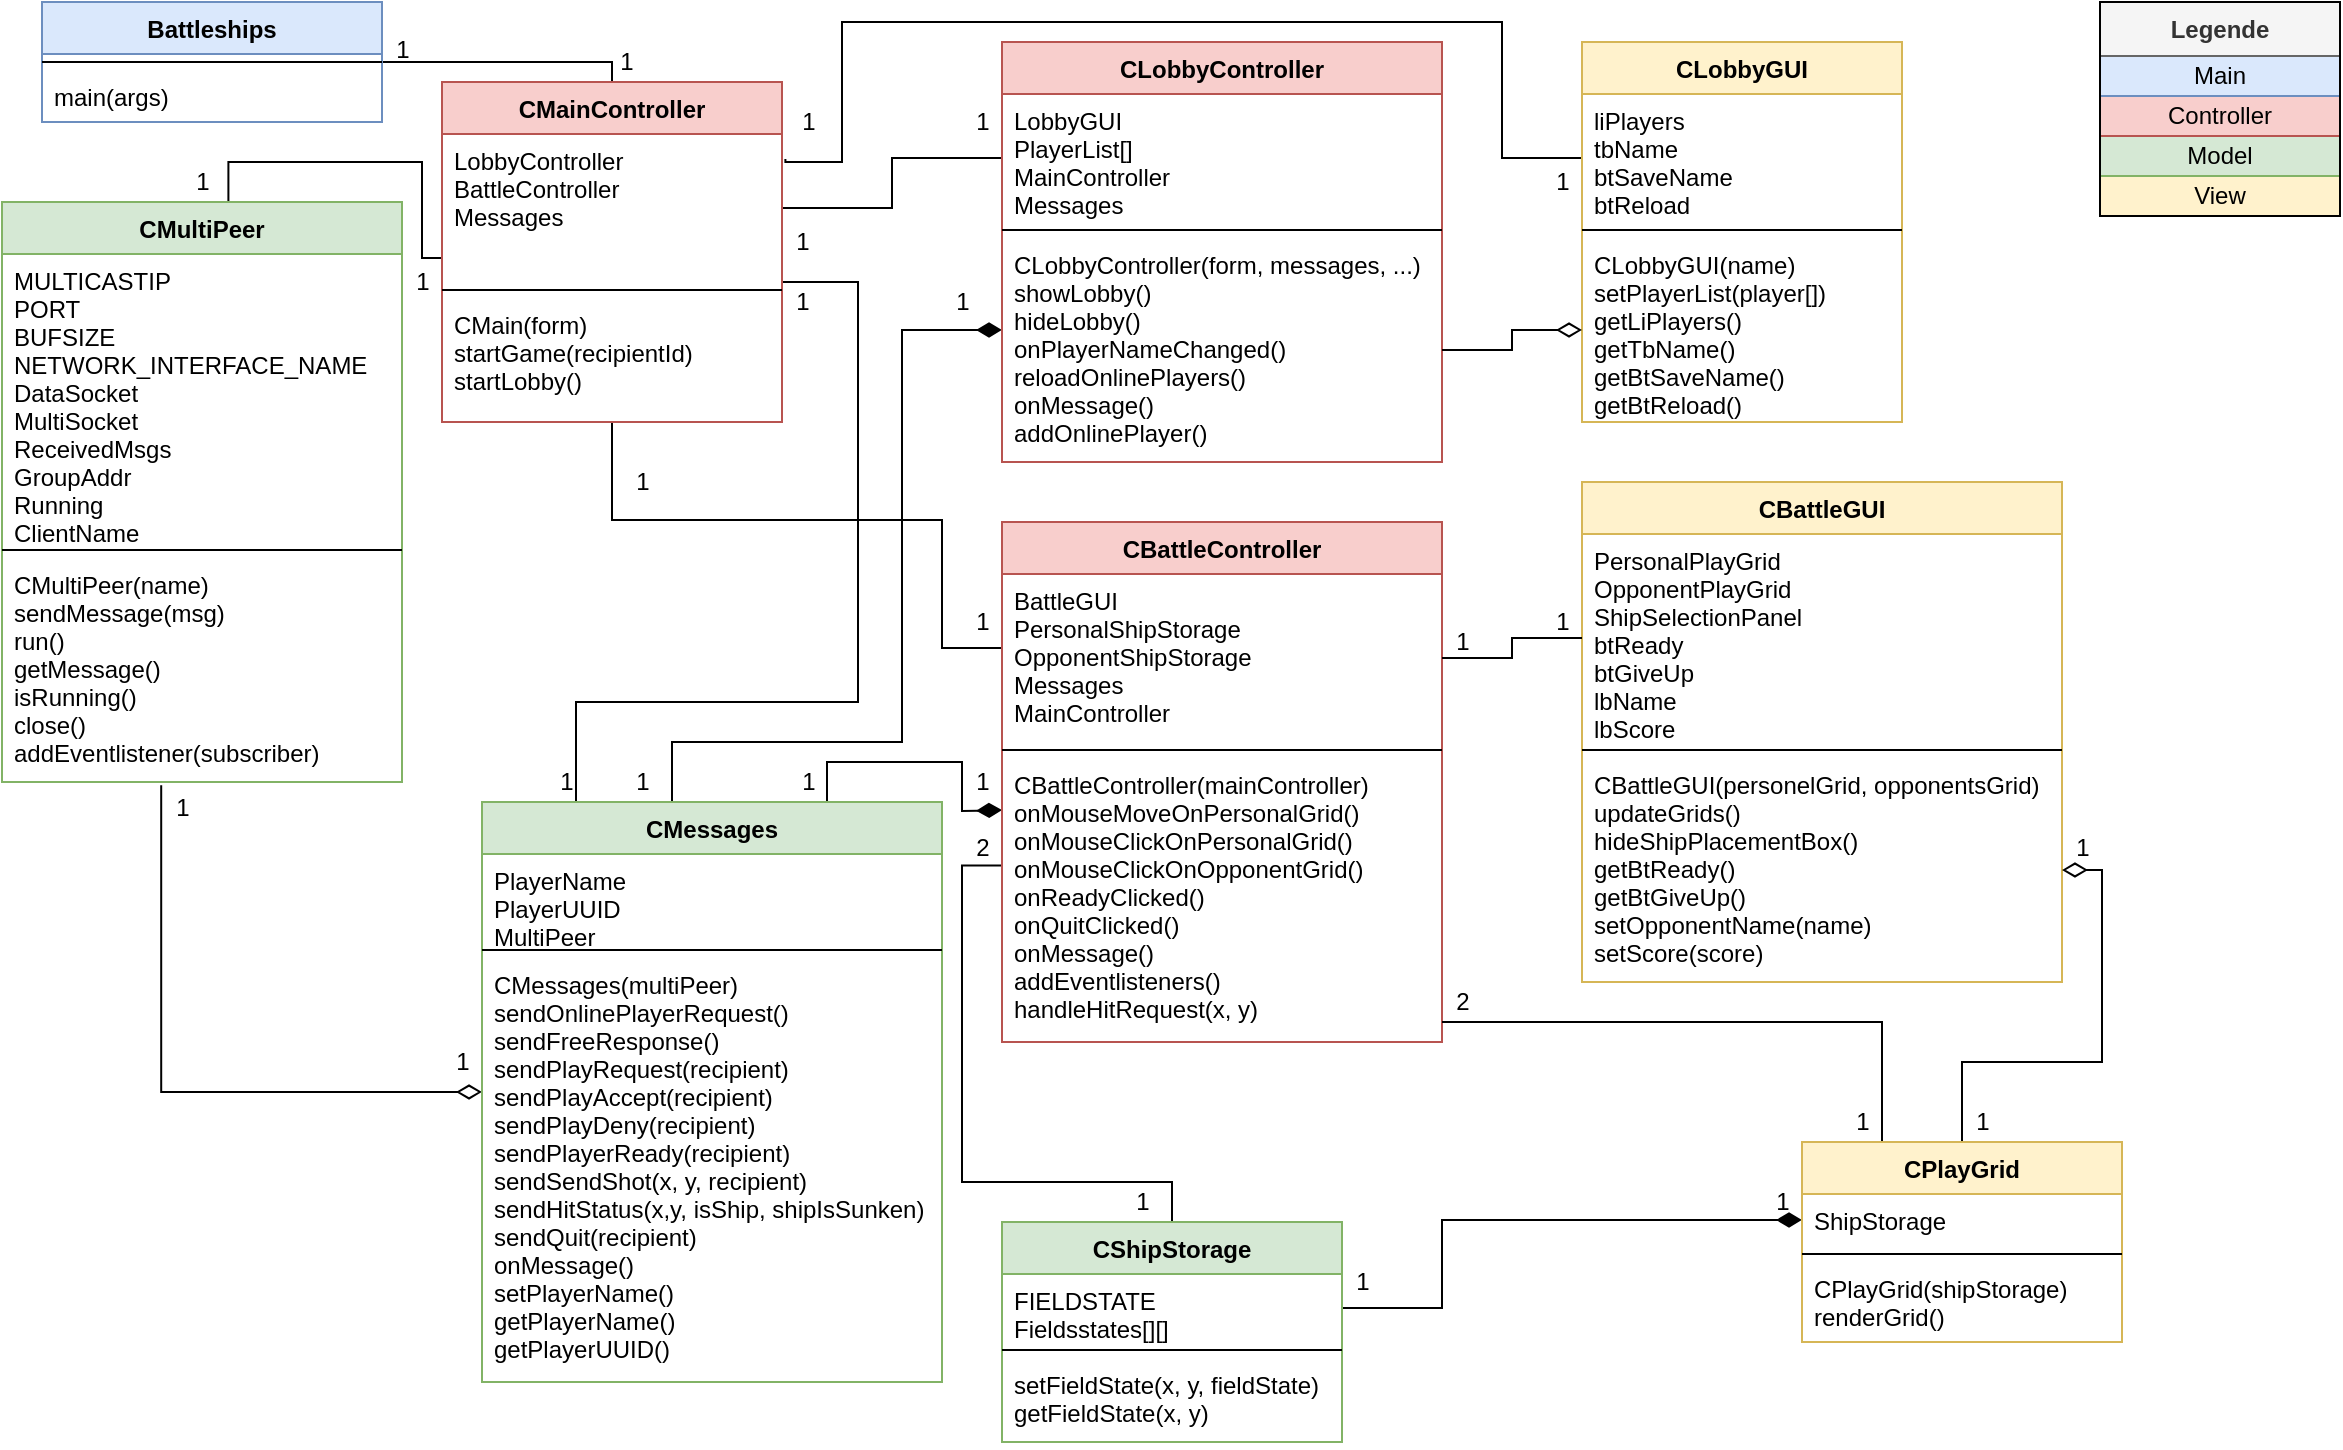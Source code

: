 <mxfile version="13.0.3" type="device"><diagram id="52naKJUQMt0zyPmTf_hZ" name="Page-1"><mxGraphModel dx="920" dy="948" grid="1" gridSize="10" guides="1" tooltips="1" connect="1" arrows="1" fold="1" page="1" pageScale="1" pageWidth="1169" pageHeight="827" math="0" shadow="0"><root><mxCell id="0"/><mxCell id="1" parent="0"/><mxCell id="8FXMDUf0vl_GdhdSnLxa-28" style="edgeStyle=orthogonalEdgeStyle;rounded=0;orthogonalLoop=1;jettySize=auto;html=1;entryX=0.5;entryY=0;entryDx=0;entryDy=0;endArrow=none;endFill=0;" parent="1" source="8FXMDUf0vl_GdhdSnLxa-1" target="8FXMDUf0vl_GdhdSnLxa-9" edge="1"><mxGeometry relative="1" as="geometry"><Array as="points"><mxPoint x="305" y="30"/></Array></mxGeometry></mxCell><mxCell id="8FXMDUf0vl_GdhdSnLxa-26" style="edgeStyle=orthogonalEdgeStyle;rounded=0;orthogonalLoop=1;jettySize=auto;html=1;endArrow=none;endFill=0;exitX=0.25;exitY=0;exitDx=0;exitDy=0;" parent="1" source="8FXMDUf0vl_GdhdSnLxa-17" target="8FXMDUf0vl_GdhdSnLxa-10" edge="1"><mxGeometry relative="1" as="geometry"><Array as="points"><mxPoint x="287" y="350"/><mxPoint x="428" y="350"/><mxPoint x="428" y="140"/></Array></mxGeometry></mxCell><mxCell id="8FXMDUf0vl_GdhdSnLxa-25" style="edgeStyle=orthogonalEdgeStyle;rounded=0;orthogonalLoop=1;jettySize=auto;html=1;entryX=0;entryY=0.5;entryDx=0;entryDy=0;endArrow=diamondThin;endFill=0;exitX=0.398;exitY=1.015;exitDx=0;exitDy=0;exitPerimeter=0;endSize=10;startSize=10;" parent="1" source="8FXMDUf0vl_GdhdSnLxa-24" target="8FXMDUf0vl_GdhdSnLxa-17" edge="1"><mxGeometry relative="1" as="geometry"><Array as="points"><mxPoint x="80" y="545"/></Array></mxGeometry></mxCell><mxCell id="1WBuU8ddZzjqaNH577Rd-5" style="edgeStyle=orthogonalEdgeStyle;rounded=0;orthogonalLoop=1;jettySize=auto;html=1;entryX=0;entryY=0.5;entryDx=0;entryDy=0;endArrow=none;endFill=0;" parent="1" source="8FXMDUf0vl_GdhdSnLxa-10" target="1WBuU8ddZzjqaNH577Rd-2" edge="1"><mxGeometry relative="1" as="geometry"/></mxCell><mxCell id="1WBuU8ddZzjqaNH577Rd-6" style="edgeStyle=orthogonalEdgeStyle;rounded=0;orthogonalLoop=1;jettySize=auto;html=1;endArrow=diamondThin;endFill=1;endSize=10;startSize=10;" parent="1" source="8FXMDUf0vl_GdhdSnLxa-17" target="1WBuU8ddZzjqaNH577Rd-4" edge="1"><mxGeometry relative="1" as="geometry"><Array as="points"><mxPoint x="335" y="370"/><mxPoint x="450" y="370"/><mxPoint x="450" y="164"/></Array></mxGeometry></mxCell><mxCell id="1WBuU8ddZzjqaNH577Rd-7" style="edgeStyle=orthogonalEdgeStyle;rounded=0;orthogonalLoop=1;jettySize=auto;html=1;endArrow=none;endFill=0;exitX=1.01;exitY=0.169;exitDx=0;exitDy=0;exitPerimeter=0;" parent="1" source="8FXMDUf0vl_GdhdSnLxa-10" target="8FXMDUf0vl_GdhdSnLxa-30" edge="1"><mxGeometry relative="1" as="geometry"><Array as="points"><mxPoint x="420" y="80"/><mxPoint x="420" y="10"/><mxPoint x="750" y="10"/><mxPoint x="750" y="78"/></Array></mxGeometry></mxCell><mxCell id="1WBuU8ddZzjqaNH577Rd-12" style="edgeStyle=orthogonalEdgeStyle;rounded=0;orthogonalLoop=1;jettySize=auto;html=1;entryX=0.566;entryY=-0.001;entryDx=0;entryDy=0;entryPerimeter=0;endArrow=none;endFill=0;" parent="1" source="8FXMDUf0vl_GdhdSnLxa-10" target="8FXMDUf0vl_GdhdSnLxa-21" edge="1"><mxGeometry relative="1" as="geometry"><Array as="points"><mxPoint x="210" y="128"/><mxPoint x="210" y="80"/><mxPoint x="113" y="80"/></Array></mxGeometry></mxCell><mxCell id="1WBuU8ddZzjqaNH577Rd-13" value="1" style="text;html=1;align=center;verticalAlign=middle;resizable=0;points=[];autosize=1;" parent="1" vertex="1"><mxGeometry x="190" y="14" width="20" height="20" as="geometry"/></mxCell><mxCell id="1WBuU8ddZzjqaNH577Rd-14" value="1" style="text;html=1;align=center;verticalAlign=middle;resizable=0;points=[];autosize=1;" parent="1" vertex="1"><mxGeometry x="302" y="20" width="20" height="20" as="geometry"/></mxCell><mxCell id="1WBuU8ddZzjqaNH577Rd-15" value="1" style="text;html=1;align=center;verticalAlign=middle;resizable=0;points=[];autosize=1;" parent="1" vertex="1"><mxGeometry x="390" y="110" width="20" height="20" as="geometry"/></mxCell><mxCell id="1WBuU8ddZzjqaNH577Rd-17" value="1" style="text;html=1;align=center;verticalAlign=middle;resizable=0;points=[];autosize=1;" parent="1" vertex="1"><mxGeometry x="480" y="50" width="20" height="20" as="geometry"/></mxCell><mxCell id="1WBuU8ddZzjqaNH577Rd-18" value="1" style="text;html=1;align=center;verticalAlign=middle;resizable=0;points=[];autosize=1;" parent="1" vertex="1"><mxGeometry x="200" y="130" width="20" height="20" as="geometry"/></mxCell><mxCell id="1WBuU8ddZzjqaNH577Rd-19" value="1" style="text;html=1;align=center;verticalAlign=middle;resizable=0;points=[];autosize=1;" parent="1" vertex="1"><mxGeometry x="90" y="80" width="20" height="20" as="geometry"/></mxCell><mxCell id="1WBuU8ddZzjqaNH577Rd-20" value="1" style="text;html=1;align=center;verticalAlign=middle;resizable=0;points=[];autosize=1;" parent="1" vertex="1"><mxGeometry x="80" y="393" width="20" height="20" as="geometry"/></mxCell><mxCell id="1WBuU8ddZzjqaNH577Rd-21" value="1" style="text;html=1;align=center;verticalAlign=middle;resizable=0;points=[];autosize=1;" parent="1" vertex="1"><mxGeometry x="220" y="520" width="20" height="20" as="geometry"/></mxCell><mxCell id="1WBuU8ddZzjqaNH577Rd-22" value="1" style="text;html=1;align=center;verticalAlign=middle;resizable=0;points=[];autosize=1;" parent="1" vertex="1"><mxGeometry x="272" y="380" width="20" height="20" as="geometry"/></mxCell><mxCell id="1WBuU8ddZzjqaNH577Rd-23" value="1" style="text;html=1;align=center;verticalAlign=middle;resizable=0;points=[];autosize=1;" parent="1" vertex="1"><mxGeometry x="390" y="140" width="20" height="20" as="geometry"/></mxCell><mxCell id="1WBuU8ddZzjqaNH577Rd-24" value="1" style="text;html=1;align=center;verticalAlign=middle;resizable=0;points=[];autosize=1;" parent="1" vertex="1"><mxGeometry x="470" y="140" width="20" height="20" as="geometry"/></mxCell><mxCell id="1WBuU8ddZzjqaNH577Rd-25" value="1" style="text;html=1;align=center;verticalAlign=middle;resizable=0;points=[];autosize=1;" parent="1" vertex="1"><mxGeometry x="310" y="380" width="20" height="20" as="geometry"/></mxCell><mxCell id="1WBuU8ddZzjqaNH577Rd-26" style="edgeStyle=orthogonalEdgeStyle;rounded=0;orthogonalLoop=1;jettySize=auto;html=1;entryX=0;entryY=0.5;entryDx=0;entryDy=0;endArrow=none;endFill=0;" parent="1" source="8FXMDUf0vl_GdhdSnLxa-12" target="1WBuU8ddZzjqaNH577Rd-9" edge="1"><mxGeometry relative="1" as="geometry"><Array as="points"><mxPoint x="305" y="259"/><mxPoint x="470" y="259"/><mxPoint x="470" y="323"/></Array></mxGeometry></mxCell><mxCell id="1WBuU8ddZzjqaNH577Rd-27" style="edgeStyle=orthogonalEdgeStyle;rounded=0;orthogonalLoop=1;jettySize=auto;html=1;entryX=0.75;entryY=0;entryDx=0;entryDy=0;endArrow=none;endFill=0;startArrow=diamondThin;startFill=1;endSize=10;startSize=10;" parent="1" target="8FXMDUf0vl_GdhdSnLxa-17" edge="1"><mxGeometry relative="1" as="geometry"><mxPoint x="500" y="404.034" as="sourcePoint"/></mxGeometry></mxCell><mxCell id="1WBuU8ddZzjqaNH577Rd-28" value="1" style="text;html=1;align=center;verticalAlign=middle;resizable=0;points=[];autosize=1;" parent="1" vertex="1"><mxGeometry x="480" y="380" width="20" height="20" as="geometry"/></mxCell><mxCell id="1WBuU8ddZzjqaNH577Rd-31" value="1" style="text;html=1;align=center;verticalAlign=middle;resizable=0;points=[];autosize=1;" parent="1" vertex="1"><mxGeometry x="393" y="380" width="20" height="20" as="geometry"/></mxCell><mxCell id="1WBuU8ddZzjqaNH577Rd-32" value="1" style="text;html=1;align=center;verticalAlign=middle;resizable=0;points=[];autosize=1;" parent="1" vertex="1"><mxGeometry x="310" y="230" width="20" height="20" as="geometry"/></mxCell><mxCell id="1WBuU8ddZzjqaNH577Rd-33" value="1" style="text;html=1;align=center;verticalAlign=middle;resizable=0;points=[];autosize=1;" parent="1" vertex="1"><mxGeometry x="480" y="300" width="20" height="20" as="geometry"/></mxCell><mxCell id="1WBuU8ddZzjqaNH577Rd-35" style="edgeStyle=orthogonalEdgeStyle;rounded=0;orthogonalLoop=1;jettySize=auto;html=1;entryX=1;entryY=0.94;entryDx=0;entryDy=0;entryPerimeter=0;startArrow=none;startFill=0;endArrow=none;endFill=0;" parent="1" source="8FXMDUf0vl_GdhdSnLxa-13" target="1WBuU8ddZzjqaNH577Rd-51" edge="1"><mxGeometry relative="1" as="geometry"><mxPoint x="602.74" y="460" as="targetPoint"/><Array as="points"><mxPoint x="585" y="590"/><mxPoint x="480" y="590"/><mxPoint x="480" y="432"/></Array></mxGeometry></mxCell><mxCell id="1WBuU8ddZzjqaNH577Rd-38" value="1" style="text;html=1;align=center;verticalAlign=middle;resizable=0;points=[];autosize=1;" parent="1" vertex="1"><mxGeometry x="560" y="590" width="20" height="20" as="geometry"/></mxCell><mxCell id="8FXMDUf0vl_GdhdSnLxa-1" value="Battleships" style="swimlane;fontStyle=1;align=center;verticalAlign=top;childLayout=stackLayout;horizontal=1;startSize=26;horizontalStack=0;resizeParent=1;resizeParentMax=0;resizeLast=0;collapsible=1;marginBottom=0;fillColor=#dae8fc;strokeColor=#6c8ebf;" parent="1" vertex="1"><mxGeometry x="20" width="170" height="60" as="geometry"/></mxCell><mxCell id="8FXMDUf0vl_GdhdSnLxa-3" value="" style="line;strokeWidth=1;fillColor=none;align=left;verticalAlign=middle;spacingTop=-1;spacingLeft=3;spacingRight=3;rotatable=0;labelPosition=right;points=[];portConstraint=eastwest;" parent="8FXMDUf0vl_GdhdSnLxa-1" vertex="1"><mxGeometry y="26" width="170" height="8" as="geometry"/></mxCell><mxCell id="8FXMDUf0vl_GdhdSnLxa-4" value="main(args)" style="text;strokeColor=none;fillColor=none;align=left;verticalAlign=top;spacingLeft=4;spacingRight=4;overflow=hidden;rotatable=0;points=[[0,0.5],[1,0.5]];portConstraint=eastwest;" parent="8FXMDUf0vl_GdhdSnLxa-1" vertex="1"><mxGeometry y="34" width="170" height="26" as="geometry"/></mxCell><mxCell id="8FXMDUf0vl_GdhdSnLxa-9" value="CMainController" style="swimlane;fontStyle=1;align=center;verticalAlign=top;childLayout=stackLayout;horizontal=1;startSize=26;horizontalStack=0;resizeParent=1;resizeParentMax=0;resizeLast=0;collapsible=1;marginBottom=0;fillColor=#f8cecc;strokeColor=#b85450;" parent="1" vertex="1"><mxGeometry x="220" y="40" width="170" height="170" as="geometry"/></mxCell><mxCell id="8FXMDUf0vl_GdhdSnLxa-10" value="LobbyController&#10;BattleController&#10;Messages" style="text;strokeColor=none;fillColor=none;align=left;verticalAlign=top;spacingLeft=4;spacingRight=4;overflow=hidden;rotatable=0;points=[[0,0.5],[1,0.5]];portConstraint=eastwest;" parent="8FXMDUf0vl_GdhdSnLxa-9" vertex="1"><mxGeometry y="26" width="170" height="74" as="geometry"/></mxCell><mxCell id="8FXMDUf0vl_GdhdSnLxa-11" value="" style="line;strokeWidth=1;fillColor=none;align=left;verticalAlign=middle;spacingTop=-1;spacingLeft=3;spacingRight=3;rotatable=0;labelPosition=right;points=[];portConstraint=eastwest;" parent="8FXMDUf0vl_GdhdSnLxa-9" vertex="1"><mxGeometry y="100" width="170" height="8" as="geometry"/></mxCell><mxCell id="8FXMDUf0vl_GdhdSnLxa-12" value="CMain(form)&#10;startGame(recipientId)&#10;startLobby()" style="text;strokeColor=none;fillColor=none;align=left;verticalAlign=top;spacingLeft=4;spacingRight=4;overflow=hidden;rotatable=0;points=[[0,0.5],[1,0.5]];portConstraint=eastwest;" parent="8FXMDUf0vl_GdhdSnLxa-9" vertex="1"><mxGeometry y="108" width="170" height="62" as="geometry"/></mxCell><mxCell id="8FXMDUf0vl_GdhdSnLxa-29" value="CLobbyGUI" style="swimlane;fontStyle=1;align=center;verticalAlign=top;childLayout=stackLayout;horizontal=1;startSize=26;horizontalStack=0;resizeParent=1;resizeParentMax=0;resizeLast=0;collapsible=1;marginBottom=0;fillColor=#fff2cc;strokeColor=#d6b656;" parent="1" vertex="1"><mxGeometry x="790" y="20" width="160" height="190" as="geometry"/></mxCell><mxCell id="8FXMDUf0vl_GdhdSnLxa-30" value="liPlayers&#10;tbName&#10;btSaveName&#10;btReload" style="text;strokeColor=none;fillColor=none;align=left;verticalAlign=top;spacingLeft=4;spacingRight=4;overflow=hidden;rotatable=0;points=[[0,0.5],[1,0.5]];portConstraint=eastwest;" parent="8FXMDUf0vl_GdhdSnLxa-29" vertex="1"><mxGeometry y="26" width="160" height="64" as="geometry"/></mxCell><mxCell id="8FXMDUf0vl_GdhdSnLxa-31" value="" style="line;strokeWidth=1;fillColor=none;align=left;verticalAlign=middle;spacingTop=-1;spacingLeft=3;spacingRight=3;rotatable=0;labelPosition=right;points=[];portConstraint=eastwest;" parent="8FXMDUf0vl_GdhdSnLxa-29" vertex="1"><mxGeometry y="90" width="160" height="8" as="geometry"/></mxCell><mxCell id="8FXMDUf0vl_GdhdSnLxa-32" value="CLobbyGUI(name)&#10;setPlayerList(player[])&#10;getLiPlayers()&#10;getTbName()&#10;getBtSaveName()&#10;getBtReload()" style="text;strokeColor=none;fillColor=none;align=left;verticalAlign=top;spacingLeft=4;spacingRight=4;overflow=hidden;rotatable=0;points=[[0,0.5],[1,0.5]];portConstraint=eastwest;" parent="8FXMDUf0vl_GdhdSnLxa-29" vertex="1"><mxGeometry y="98" width="160" height="92" as="geometry"/></mxCell><mxCell id="1WBuU8ddZzjqaNH577Rd-1" value="CLobbyController" style="swimlane;fontStyle=1;align=center;verticalAlign=top;childLayout=stackLayout;horizontal=1;startSize=26;horizontalStack=0;resizeParent=1;resizeParentMax=0;resizeLast=0;collapsible=1;marginBottom=0;fillColor=#f8cecc;strokeColor=#b85450;" parent="1" vertex="1"><mxGeometry x="500" y="20" width="220" height="210" as="geometry"/></mxCell><mxCell id="1WBuU8ddZzjqaNH577Rd-2" value="LobbyGUI&#10;PlayerList[]&#10;MainController&#10;Messages" style="text;strokeColor=none;fillColor=none;align=left;verticalAlign=top;spacingLeft=4;spacingRight=4;overflow=hidden;rotatable=0;points=[[0,0.5],[1,0.5]];portConstraint=eastwest;" parent="1WBuU8ddZzjqaNH577Rd-1" vertex="1"><mxGeometry y="26" width="220" height="64" as="geometry"/></mxCell><mxCell id="1WBuU8ddZzjqaNH577Rd-3" value="" style="line;strokeWidth=1;fillColor=none;align=left;verticalAlign=middle;spacingTop=-1;spacingLeft=3;spacingRight=3;rotatable=0;labelPosition=right;points=[];portConstraint=eastwest;" parent="1WBuU8ddZzjqaNH577Rd-1" vertex="1"><mxGeometry y="90" width="220" height="8" as="geometry"/></mxCell><mxCell id="1WBuU8ddZzjqaNH577Rd-4" value="CLobbyController(form, messages, ...)&#10;showLobby()&#10;hideLobby()&#10;onPlayerNameChanged()&#10;reloadOnlinePlayers()&#10;onMessage()&#10;addOnlinePlayer()" style="text;strokeColor=none;fillColor=none;align=left;verticalAlign=top;spacingLeft=4;spacingRight=4;overflow=hidden;rotatable=0;points=[[0,0.5],[1,0.5]];portConstraint=eastwest;" parent="1WBuU8ddZzjqaNH577Rd-1" vertex="1"><mxGeometry y="98" width="220" height="112" as="geometry"/></mxCell><mxCell id="1WBuU8ddZzjqaNH577Rd-8" value="CBattleController" style="swimlane;fontStyle=1;align=center;verticalAlign=top;childLayout=stackLayout;horizontal=1;startSize=26;horizontalStack=0;resizeParent=1;resizeParentMax=0;resizeLast=0;collapsible=1;marginBottom=0;fillColor=#f8cecc;strokeColor=#b85450;" parent="1" vertex="1"><mxGeometry x="500" y="260" width="220" height="260" as="geometry"/></mxCell><mxCell id="1WBuU8ddZzjqaNH577Rd-9" value="BattleGUI&#10;PersonalShipStorage&#10;OpponentShipStorage&#10;Messages&#10;MainController" style="text;strokeColor=none;fillColor=none;align=left;verticalAlign=top;spacingLeft=4;spacingRight=4;overflow=hidden;rotatable=0;points=[[0,0.5],[1,0.5]];portConstraint=eastwest;" parent="1WBuU8ddZzjqaNH577Rd-8" vertex="1"><mxGeometry y="26" width="220" height="84" as="geometry"/></mxCell><mxCell id="1WBuU8ddZzjqaNH577Rd-10" value="" style="line;strokeWidth=1;fillColor=none;align=left;verticalAlign=middle;spacingTop=-1;spacingLeft=3;spacingRight=3;rotatable=0;labelPosition=right;points=[];portConstraint=eastwest;" parent="1WBuU8ddZzjqaNH577Rd-8" vertex="1"><mxGeometry y="110" width="220" height="8" as="geometry"/></mxCell><mxCell id="1WBuU8ddZzjqaNH577Rd-43" value="CBattleController(mainController)&#10;onMouseMoveOnPersonalGrid()&#10;onMouseClickOnPersonalGrid()&#10;onMouseClickOnOpponentGrid()&#10;onReadyClicked()&#10;onQuitClicked()&#10;onMessage()&#10;addEventlisteners()&#10;handleHitRequest(x, y)" style="text;strokeColor=none;fillColor=none;align=left;verticalAlign=top;spacingLeft=4;spacingRight=4;overflow=hidden;rotatable=0;points=[[0,0.5],[1,0.5]];portConstraint=eastwest;" parent="1WBuU8ddZzjqaNH577Rd-8" vertex="1"><mxGeometry y="118" width="220" height="142" as="geometry"/></mxCell><mxCell id="8FXMDUf0vl_GdhdSnLxa-21" value="CMultiPeer" style="swimlane;fontStyle=1;align=center;verticalAlign=top;childLayout=stackLayout;horizontal=1;startSize=26;horizontalStack=0;resizeParent=1;resizeParentMax=0;resizeLast=0;collapsible=1;marginBottom=0;fillColor=#d5e8d4;strokeColor=#82b366;" parent="1" vertex="1"><mxGeometry y="100" width="200" height="290" as="geometry"/></mxCell><mxCell id="8FXMDUf0vl_GdhdSnLxa-22" value="MULTICASTIP&#10;PORT&#10;BUFSIZE&#10;NETWORK_INTERFACE_NAME&#10;DataSocket&#10;MultiSocket&#10;ReceivedMsgs&#10;GroupAddr&#10;Running&#10;ClientName" style="text;strokeColor=none;fillColor=none;align=left;verticalAlign=top;spacingLeft=4;spacingRight=4;overflow=hidden;rotatable=0;points=[[0,0.5],[1,0.5]];portConstraint=eastwest;" parent="8FXMDUf0vl_GdhdSnLxa-21" vertex="1"><mxGeometry y="26" width="200" height="144" as="geometry"/></mxCell><mxCell id="8FXMDUf0vl_GdhdSnLxa-23" value="" style="line;strokeWidth=1;fillColor=none;align=left;verticalAlign=middle;spacingTop=-1;spacingLeft=3;spacingRight=3;rotatable=0;labelPosition=right;points=[];portConstraint=eastwest;" parent="8FXMDUf0vl_GdhdSnLxa-21" vertex="1"><mxGeometry y="170" width="200" height="8" as="geometry"/></mxCell><mxCell id="8FXMDUf0vl_GdhdSnLxa-24" value="CMultiPeer(name)&#10;sendMessage(msg)&#10;run()&#10;getMessage()&#10;isRunning()&#10;close()&#10;addEventlistener(subscriber)" style="text;strokeColor=none;fillColor=none;align=left;verticalAlign=top;spacingLeft=4;spacingRight=4;overflow=hidden;rotatable=0;points=[[0,0.5],[1,0.5]];portConstraint=eastwest;" parent="8FXMDUf0vl_GdhdSnLxa-21" vertex="1"><mxGeometry y="178" width="200" height="112" as="geometry"/></mxCell><mxCell id="8FXMDUf0vl_GdhdSnLxa-17" value="CMessages" style="swimlane;fontStyle=1;align=center;verticalAlign=top;childLayout=stackLayout;horizontal=1;startSize=26;horizontalStack=0;resizeParent=1;resizeParentMax=0;resizeLast=0;collapsible=1;marginBottom=0;fillColor=#d5e8d4;strokeColor=#82b366;" parent="1" vertex="1"><mxGeometry x="240" y="400" width="230" height="290" as="geometry"/></mxCell><mxCell id="8FXMDUf0vl_GdhdSnLxa-18" value="PlayerName&#10;PlayerUUID&#10;MultiPeer" style="text;strokeColor=none;fillColor=none;align=left;verticalAlign=top;spacingLeft=4;spacingRight=4;overflow=hidden;rotatable=0;points=[[0,0.5],[1,0.5]];portConstraint=eastwest;" parent="8FXMDUf0vl_GdhdSnLxa-17" vertex="1"><mxGeometry y="26" width="230" height="44" as="geometry"/></mxCell><mxCell id="8FXMDUf0vl_GdhdSnLxa-19" value="" style="line;strokeWidth=1;fillColor=none;align=left;verticalAlign=middle;spacingTop=-1;spacingLeft=3;spacingRight=3;rotatable=0;labelPosition=right;points=[];portConstraint=eastwest;" parent="8FXMDUf0vl_GdhdSnLxa-17" vertex="1"><mxGeometry y="70" width="230" height="8" as="geometry"/></mxCell><mxCell id="8FXMDUf0vl_GdhdSnLxa-20" value="CMessages(multiPeer)&#10;sendOnlinePlayerRequest()&#10;sendFreeResponse()&#10;sendPlayRequest(recipient)&#10;sendPlayAccept(recipient)&#10;sendPlayDeny(recipient)&#10;sendPlayerReady(recipient)&#10;sendSendShot(x, y, recipient)&#10;sendHitStatus(x,y, isShip, shipIsSunken)&#10;sendQuit(recipient)&#10;onMessage()&#10;setPlayerName()&#10;getPlayerName()&#10;getPlayerUUID()" style="text;strokeColor=none;fillColor=none;align=left;verticalAlign=top;spacingLeft=4;spacingRight=4;overflow=hidden;rotatable=0;points=[[0,0.5],[1,0.5]];portConstraint=eastwest;" parent="8FXMDUf0vl_GdhdSnLxa-17" vertex="1"><mxGeometry y="78" width="230" height="212" as="geometry"/></mxCell><mxCell id="8FXMDUf0vl_GdhdSnLxa-33" value="CBattleGUI" style="swimlane;fontStyle=1;align=center;verticalAlign=top;childLayout=stackLayout;horizontal=1;startSize=26;horizontalStack=0;resizeParent=1;resizeParentMax=0;resizeLast=0;collapsible=1;marginBottom=0;fillColor=#fff2cc;strokeColor=#d6b656;" parent="1" vertex="1"><mxGeometry x="790" y="240" width="240" height="250" as="geometry"><mxRectangle x="790" y="240" width="100" height="26" as="alternateBounds"/></mxGeometry></mxCell><mxCell id="8FXMDUf0vl_GdhdSnLxa-34" value="PersonalPlayGrid&#10;OpponentPlayGrid&#10;ShipSelectionPanel&#10;btReady&#10;btGiveUp&#10;lbName&#10;lbScore" style="text;strokeColor=none;fillColor=none;align=left;verticalAlign=top;spacingLeft=4;spacingRight=4;overflow=hidden;rotatable=0;points=[[0,0.5],[1,0.5]];portConstraint=eastwest;" parent="8FXMDUf0vl_GdhdSnLxa-33" vertex="1"><mxGeometry y="26" width="240" height="104" as="geometry"/></mxCell><mxCell id="8FXMDUf0vl_GdhdSnLxa-35" value="" style="line;strokeWidth=1;fillColor=none;align=left;verticalAlign=middle;spacingTop=-1;spacingLeft=3;spacingRight=3;rotatable=0;labelPosition=right;points=[];portConstraint=eastwest;" parent="8FXMDUf0vl_GdhdSnLxa-33" vertex="1"><mxGeometry y="130" width="240" height="8" as="geometry"/></mxCell><mxCell id="8FXMDUf0vl_GdhdSnLxa-36" value="CBattleGUI(personelGrid, opponentsGrid)&#10;updateGrids()&#10;hideShipPlacementBox()&#10;getBtReady()&#10;getBtGiveUp()&#10;setOpponentName(name)&#10;setScore(score)" style="text;strokeColor=none;fillColor=none;align=left;verticalAlign=top;spacingLeft=4;spacingRight=4;overflow=hidden;rotatable=0;points=[[0,0.5],[1,0.5]];portConstraint=eastwest;" parent="8FXMDUf0vl_GdhdSnLxa-33" vertex="1"><mxGeometry y="138" width="240" height="112" as="geometry"/></mxCell><mxCell id="1WBuU8ddZzjqaNH577Rd-45" value="View" style="rounded=0;whiteSpace=wrap;html=1;fillColor=#fff2cc;strokeColor=#d6b656;" parent="1" vertex="1"><mxGeometry x="1049" y="87" width="120" height="20" as="geometry"/></mxCell><mxCell id="1WBuU8ddZzjqaNH577Rd-46" value="Model" style="rounded=0;whiteSpace=wrap;html=1;fillColor=#d5e8d4;strokeColor=#82b366;" parent="1" vertex="1"><mxGeometry x="1049" y="67" width="120" height="20" as="geometry"/></mxCell><mxCell id="1WBuU8ddZzjqaNH577Rd-47" value="Controller" style="rounded=0;whiteSpace=wrap;html=1;fillColor=#f8cecc;strokeColor=#b85450;" parent="1" vertex="1"><mxGeometry x="1049" y="47" width="120" height="20" as="geometry"/></mxCell><mxCell id="1WBuU8ddZzjqaNH577Rd-48" value="Main" style="rounded=0;whiteSpace=wrap;html=1;fillColor=#dae8fc;strokeColor=#6c8ebf;" parent="1" vertex="1"><mxGeometry x="1049" y="27" width="120" height="20" as="geometry"/></mxCell><mxCell id="1WBuU8ddZzjqaNH577Rd-49" value="&lt;b&gt;Legende&lt;/b&gt;" style="rounded=0;whiteSpace=wrap;html=1;fillColor=#f5f5f5;strokeColor=#666666;fontColor=#333333;" parent="1" vertex="1"><mxGeometry x="1049" width="120" height="27" as="geometry"/></mxCell><mxCell id="1WBuU8ddZzjqaNH577Rd-50" style="edgeStyle=orthogonalEdgeStyle;rounded=0;orthogonalLoop=1;jettySize=auto;html=1;startArrow=none;startFill=0;endArrow=diamondThin;endFill=1;entryX=0;entryY=0.5;entryDx=0;entryDy=0;endSize=10;startSize=10;exitX=1;exitY=0.5;exitDx=0;exitDy=0;" parent="1" source="8FXMDUf0vl_GdhdSnLxa-14" target="1WBuU8ddZzjqaNH577Rd-40" edge="1"><mxGeometry relative="1" as="geometry"><Array as="points"><mxPoint x="720" y="653"/><mxPoint x="720" y="609"/></Array></mxGeometry></mxCell><mxCell id="m4Tj_-2fwnqZtC3yEqmE-5" style="edgeStyle=orthogonalEdgeStyle;rounded=0;orthogonalLoop=1;jettySize=auto;html=1;entryX=1;entryY=0.5;entryDx=0;entryDy=0;endArrow=diamondThin;endFill=0;startSize=10;strokeWidth=1;endSize=10;" parent="1" source="1WBuU8ddZzjqaNH577Rd-39" target="8FXMDUf0vl_GdhdSnLxa-36" edge="1"><mxGeometry relative="1" as="geometry"/></mxCell><mxCell id="1WBuU8ddZzjqaNH577Rd-51" value="2" style="text;html=1;align=center;verticalAlign=middle;resizable=0;points=[];autosize=1;" parent="1" vertex="1"><mxGeometry x="480" y="413" width="20" height="20" as="geometry"/></mxCell><mxCell id="m4Tj_-2fwnqZtC3yEqmE-3" style="edgeStyle=orthogonalEdgeStyle;rounded=0;orthogonalLoop=1;jettySize=auto;html=1;entryX=0;entryY=0.5;entryDx=0;entryDy=0;endArrow=none;endFill=0;" parent="1" source="1WBuU8ddZzjqaNH577Rd-9" target="8FXMDUf0vl_GdhdSnLxa-34" edge="1"><mxGeometry relative="1" as="geometry"/></mxCell><mxCell id="m4Tj_-2fwnqZtC3yEqmE-4" style="edgeStyle=orthogonalEdgeStyle;rounded=0;orthogonalLoop=1;jettySize=auto;html=1;entryX=0.25;entryY=0;entryDx=0;entryDy=0;endArrow=none;endFill=0;" parent="1" source="1WBuU8ddZzjqaNH577Rd-43" target="1WBuU8ddZzjqaNH577Rd-39" edge="1"><mxGeometry relative="1" as="geometry"><Array as="points"><mxPoint x="940" y="510"/></Array></mxGeometry></mxCell><mxCell id="8FXMDUf0vl_GdhdSnLxa-13" value="CShipStorage" style="swimlane;fontStyle=1;align=center;verticalAlign=top;childLayout=stackLayout;horizontal=1;startSize=26;horizontalStack=0;resizeParent=1;resizeParentMax=0;resizeLast=0;collapsible=1;marginBottom=0;fillColor=#d5e8d4;strokeColor=#82b366;" parent="1" vertex="1"><mxGeometry x="500" y="610" width="170" height="110" as="geometry"/></mxCell><mxCell id="8FXMDUf0vl_GdhdSnLxa-14" value="FIELDSTATE&#10;Fieldsstates[][]&#10;&#10;&#10;" style="text;strokeColor=none;fillColor=none;align=left;verticalAlign=top;spacingLeft=4;spacingRight=4;overflow=hidden;rotatable=0;points=[[0,0.5],[1,0.5]];portConstraint=eastwest;" parent="8FXMDUf0vl_GdhdSnLxa-13" vertex="1"><mxGeometry y="26" width="170" height="34" as="geometry"/></mxCell><mxCell id="8FXMDUf0vl_GdhdSnLxa-15" value="" style="line;strokeWidth=1;fillColor=none;align=left;verticalAlign=middle;spacingTop=-1;spacingLeft=3;spacingRight=3;rotatable=0;labelPosition=right;points=[];portConstraint=eastwest;" parent="8FXMDUf0vl_GdhdSnLxa-13" vertex="1"><mxGeometry y="60" width="170" height="8" as="geometry"/></mxCell><mxCell id="8FXMDUf0vl_GdhdSnLxa-16" value="setFieldState(x, y, fieldState)&#10;getFieldState(x, y)" style="text;strokeColor=none;fillColor=none;align=left;verticalAlign=top;spacingLeft=4;spacingRight=4;overflow=hidden;rotatable=0;points=[[0,0.5],[1,0.5]];portConstraint=eastwest;" parent="8FXMDUf0vl_GdhdSnLxa-13" vertex="1"><mxGeometry y="68" width="170" height="42" as="geometry"/></mxCell><mxCell id="m4Tj_-2fwnqZtC3yEqmE-6" value="" style="rounded=0;whiteSpace=wrap;html=1;fillColor=none;" parent="1" vertex="1"><mxGeometry x="1049" width="120" height="107" as="geometry"/></mxCell><mxCell id="1WBuU8ddZzjqaNH577Rd-39" value="CPlayGrid" style="swimlane;fontStyle=1;align=center;verticalAlign=top;childLayout=stackLayout;horizontal=1;startSize=26;horizontalStack=0;resizeParent=1;resizeParentMax=0;resizeLast=0;collapsible=1;marginBottom=0;fillColor=#fff2cc;strokeColor=#d6b656;" parent="1" vertex="1"><mxGeometry x="900" y="570" width="160" height="100" as="geometry"/></mxCell><mxCell id="1WBuU8ddZzjqaNH577Rd-40" value="ShipStorage" style="text;strokeColor=none;fillColor=none;align=left;verticalAlign=top;spacingLeft=4;spacingRight=4;overflow=hidden;rotatable=0;points=[[0,0.5],[1,0.5]];portConstraint=eastwest;" parent="1WBuU8ddZzjqaNH577Rd-39" vertex="1"><mxGeometry y="26" width="160" height="26" as="geometry"/></mxCell><mxCell id="1WBuU8ddZzjqaNH577Rd-41" value="" style="line;strokeWidth=1;fillColor=none;align=left;verticalAlign=middle;spacingTop=-1;spacingLeft=3;spacingRight=3;rotatable=0;labelPosition=right;points=[];portConstraint=eastwest;" parent="1WBuU8ddZzjqaNH577Rd-39" vertex="1"><mxGeometry y="52" width="160" height="8" as="geometry"/></mxCell><mxCell id="1WBuU8ddZzjqaNH577Rd-42" value="CPlayGrid(shipStorage)&#10;renderGrid()" style="text;strokeColor=none;fillColor=none;align=left;verticalAlign=top;spacingLeft=4;spacingRight=4;overflow=hidden;rotatable=0;points=[[0,0.5],[1,0.5]];portConstraint=eastwest;" parent="1WBuU8ddZzjqaNH577Rd-39" vertex="1"><mxGeometry y="60" width="160" height="40" as="geometry"/></mxCell><mxCell id="m4Tj_-2fwnqZtC3yEqmE-8" value="2" style="text;html=1;align=center;verticalAlign=middle;resizable=0;points=[];autosize=1;" parent="1" vertex="1"><mxGeometry x="720" y="490" width="20" height="20" as="geometry"/></mxCell><mxCell id="m4Tj_-2fwnqZtC3yEqmE-9" value="1" style="text;html=1;align=center;verticalAlign=middle;resizable=0;points=[];autosize=1;" parent="1" vertex="1"><mxGeometry x="720" y="310" width="20" height="20" as="geometry"/></mxCell><mxCell id="m4Tj_-2fwnqZtC3yEqmE-10" value="1" style="text;html=1;align=center;verticalAlign=middle;resizable=0;points=[];autosize=1;" parent="1" vertex="1"><mxGeometry x="770" y="300" width="20" height="20" as="geometry"/></mxCell><mxCell id="m4Tj_-2fwnqZtC3yEqmE-11" value="1" style="text;html=1;align=center;verticalAlign=middle;resizable=0;points=[];autosize=1;" parent="1" vertex="1"><mxGeometry x="920" y="550" width="20" height="20" as="geometry"/></mxCell><mxCell id="m4Tj_-2fwnqZtC3yEqmE-12" value="1" style="text;html=1;align=center;verticalAlign=middle;resizable=0;points=[];autosize=1;" parent="1" vertex="1"><mxGeometry x="1030" y="413" width="20" height="20" as="geometry"/></mxCell><mxCell id="m4Tj_-2fwnqZtC3yEqmE-13" value="1" style="text;html=1;align=center;verticalAlign=middle;resizable=0;points=[];autosize=1;" parent="1" vertex="1"><mxGeometry x="980" y="550" width="20" height="20" as="geometry"/></mxCell><mxCell id="m4Tj_-2fwnqZtC3yEqmE-14" value="1" style="text;html=1;align=center;verticalAlign=middle;resizable=0;points=[];autosize=1;" parent="1" vertex="1"><mxGeometry x="880" y="590" width="20" height="20" as="geometry"/></mxCell><mxCell id="m4Tj_-2fwnqZtC3yEqmE-15" value="1" style="text;html=1;align=center;verticalAlign=middle;resizable=0;points=[];autosize=1;" parent="1" vertex="1"><mxGeometry x="670" y="630" width="20" height="20" as="geometry"/></mxCell><mxCell id="m4Tj_-2fwnqZtC3yEqmE-17" value="1" style="text;html=1;align=center;verticalAlign=middle;resizable=0;points=[];autosize=1;" parent="1" vertex="1"><mxGeometry x="393" y="50" width="20" height="20" as="geometry"/></mxCell><mxCell id="m4Tj_-2fwnqZtC3yEqmE-18" value="1" style="text;html=1;align=center;verticalAlign=middle;resizable=0;points=[];autosize=1;" parent="1" vertex="1"><mxGeometry x="770" y="80" width="20" height="20" as="geometry"/></mxCell><mxCell id="Xlb0dMVQ_aji1XGDnT8c-1" style="edgeStyle=orthogonalEdgeStyle;rounded=0;orthogonalLoop=1;jettySize=auto;html=1;endArrow=diamondThin;endFill=0;endSize=10;" edge="1" parent="1" source="1WBuU8ddZzjqaNH577Rd-4" target="8FXMDUf0vl_GdhdSnLxa-32"><mxGeometry relative="1" as="geometry"/></mxCell></root></mxGraphModel></diagram></mxfile>
